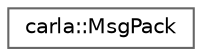digraph "类继承关系图"
{
 // INTERACTIVE_SVG=YES
 // LATEX_PDF_SIZE
  bgcolor="transparent";
  edge [fontname=Helvetica,fontsize=10,labelfontname=Helvetica,labelfontsize=10];
  node [fontname=Helvetica,fontsize=10,shape=box,height=0.2,width=0.4];
  rankdir="LR";
  Node0 [id="Node000000",label="carla::MsgPack",height=0.2,width=0.4,color="grey40", fillcolor="white", style="filled",URL="$db/d00/classcarla_1_1MsgPack.html",tooltip=" "];
}
